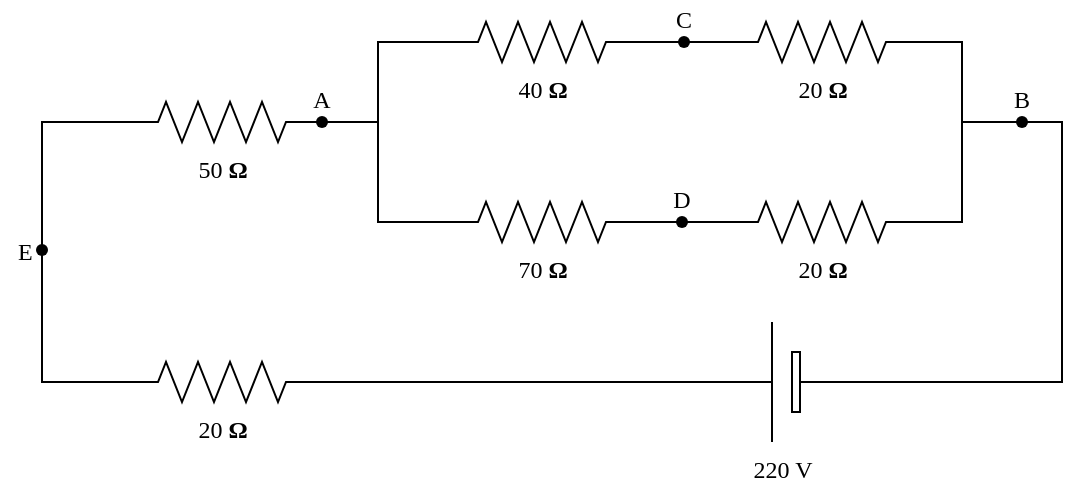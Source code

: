 <mxfile version="21.6.9" type="github">
  <diagram name="Page-1" id="7e0a89b8-554c-2b80-1dc8-d5c74ca68de4">
    <mxGraphModel dx="785" dy="381" grid="1" gridSize="10" guides="1" tooltips="1" connect="1" arrows="1" fold="1" page="1" pageScale="1" pageWidth="1100" pageHeight="850" background="none" math="0" shadow="0">
      <root>
        <mxCell id="0" />
        <mxCell id="1" parent="0" />
        <mxCell id="1cb643a89b7d889d-12" style="edgeStyle=orthogonalEdgeStyle;rounded=0;html=1;exitPerimeter=0;entryX=0;entryY=0.5;entryPerimeter=0;labelBackgroundColor=none;startArrow=none;startFill=0;startSize=5;endArrow=none;endFill=0;endSize=5;jettySize=auto;orthogonalLoop=1;strokeWidth=1;fontFamily=Verdana;fontSize=12;" parent="1" source="VuVPS5KJBOoQBnHny8Ev-2" target="1cb643a89b7d889d-2" edge="1">
          <mxGeometry relative="1" as="geometry" />
        </mxCell>
        <mxCell id="1cb643a89b7d889d-1" value="40&amp;nbsp;&lt;b&gt;Ω&lt;/b&gt;" style="verticalLabelPosition=bottom;shadow=0;dashed=0;align=center;html=1;verticalAlign=top;strokeWidth=1;shape=mxgraph.electrical.resistors.resistor_2;rounded=1;comic=0;labelBackgroundColor=none;fontFamily=Verdana;fontSize=12" parent="1" vertex="1">
          <mxGeometry x="322" y="120" width="100" height="20" as="geometry" />
        </mxCell>
        <mxCell id="1cb643a89b7d889d-15" style="edgeStyle=orthogonalEdgeStyle;rounded=0;html=1;exitX=1;exitY=0.5;exitPerimeter=0;labelBackgroundColor=none;startArrow=none;startFill=0;startSize=5;endArrow=none;endFill=0;endSize=5;jettySize=auto;orthogonalLoop=1;strokeWidth=1;fontFamily=Verdana;fontSize=12;" parent="1" source="1cb643a89b7d889d-2" edge="1" target="VuVPS5KJBOoQBnHny8Ev-1">
          <mxGeometry relative="1" as="geometry">
            <mxPoint x="612" y="170" as="targetPoint" />
            <Array as="points">
              <mxPoint x="582" y="130" />
              <mxPoint x="582" y="170" />
            </Array>
          </mxGeometry>
        </mxCell>
        <mxCell id="1cb643a89b7d889d-2" value="20&amp;nbsp;&lt;b&gt;Ω&lt;/b&gt;" style="verticalLabelPosition=bottom;shadow=0;dashed=0;align=center;html=1;verticalAlign=top;strokeWidth=1;shape=mxgraph.electrical.resistors.resistor_2;rounded=1;comic=0;labelBackgroundColor=none;fontFamily=Verdana;fontSize=12" parent="1" vertex="1">
          <mxGeometry x="462" y="120" width="100" height="20" as="geometry" />
        </mxCell>
        <mxCell id="1cb643a89b7d889d-13" style="edgeStyle=orthogonalEdgeStyle;rounded=0;html=1;exitX=1;exitY=0.5;exitPerimeter=0;labelBackgroundColor=none;startArrow=none;startFill=0;startSize=5;endArrow=none;endFill=0;endSize=5;jettySize=auto;orthogonalLoop=1;strokeWidth=1;fontFamily=Verdana;fontSize=12" parent="1" source="1cb643a89b7d889d-3" target="VuVPS5KJBOoQBnHny8Ev-8" edge="1">
          <mxGeometry relative="1" as="geometry" />
        </mxCell>
        <mxCell id="1cb643a89b7d889d-3" value="70&amp;nbsp;&lt;b&gt;Ω&lt;/b&gt;" style="verticalLabelPosition=bottom;shadow=0;dashed=0;align=center;html=1;verticalAlign=top;strokeWidth=1;shape=mxgraph.electrical.resistors.resistor_2;rounded=1;comic=0;labelBackgroundColor=none;fontFamily=Verdana;fontSize=12" parent="1" vertex="1">
          <mxGeometry x="322" y="210" width="100" height="20" as="geometry" />
        </mxCell>
        <mxCell id="1cb643a89b7d889d-14" style="edgeStyle=orthogonalEdgeStyle;rounded=0;html=1;exitX=1;exitY=0.5;exitPerimeter=0;labelBackgroundColor=none;startArrow=none;startFill=0;startSize=5;endArrow=none;endFill=0;endSize=5;jettySize=auto;orthogonalLoop=1;strokeWidth=1;fontFamily=Verdana;fontSize=12;" parent="1" source="1cb643a89b7d889d-4" edge="1" target="VuVPS5KJBOoQBnHny8Ev-1">
          <mxGeometry relative="1" as="geometry">
            <mxPoint x="670" y="180" as="targetPoint" />
            <Array as="points">
              <mxPoint x="582" y="220" />
              <mxPoint x="582" y="170" />
            </Array>
          </mxGeometry>
        </mxCell>
        <mxCell id="1cb643a89b7d889d-4" value="20&amp;nbsp;&lt;b&gt;Ω&lt;/b&gt;" style="verticalLabelPosition=bottom;shadow=0;dashed=0;align=center;html=1;verticalAlign=top;strokeWidth=1;shape=mxgraph.electrical.resistors.resistor_2;rounded=1;comic=0;labelBackgroundColor=none;fontFamily=Verdana;fontSize=12" parent="1" vertex="1">
          <mxGeometry x="462" y="210" width="100" height="20" as="geometry" />
        </mxCell>
        <mxCell id="1cb643a89b7d889d-10" style="edgeStyle=orthogonalEdgeStyle;rounded=0;html=1;entryX=0;entryY=0.5;entryPerimeter=0;labelBackgroundColor=none;startArrow=none;startFill=0;startSize=5;endArrow=none;endFill=0;endSize=5;jettySize=auto;orthogonalLoop=1;strokeWidth=1;fontFamily=Verdana;fontSize=12" parent="1" source="VuVPS5KJBOoQBnHny8Ev-4" target="1cb643a89b7d889d-1" edge="1">
          <mxGeometry relative="1" as="geometry">
            <Array as="points">
              <mxPoint x="290" y="170" />
              <mxPoint x="290" y="130" />
            </Array>
          </mxGeometry>
        </mxCell>
        <mxCell id="1cb643a89b7d889d-11" style="edgeStyle=orthogonalEdgeStyle;rounded=0;html=1;entryX=0;entryY=0.5;entryPerimeter=0;labelBackgroundColor=none;startArrow=none;startFill=0;startSize=5;endArrow=none;endFill=0;endSize=5;jettySize=auto;orthogonalLoop=1;strokeWidth=1;fontFamily=Verdana;fontSize=12;" parent="1" source="VuVPS5KJBOoQBnHny8Ev-4" target="1cb643a89b7d889d-3" edge="1">
          <mxGeometry relative="1" as="geometry">
            <Array as="points">
              <mxPoint x="290" y="170" />
              <mxPoint x="290" y="220" />
            </Array>
          </mxGeometry>
        </mxCell>
        <mxCell id="1cb643a89b7d889d-5" value="50&amp;nbsp;&lt;b&gt;Ω&lt;/b&gt;" style="verticalLabelPosition=bottom;shadow=0;dashed=0;align=center;html=1;verticalAlign=top;strokeWidth=1;shape=mxgraph.electrical.resistors.resistor_2;rounded=1;comic=0;labelBackgroundColor=none;fontFamily=Verdana;fontSize=12;" parent="1" vertex="1">
          <mxGeometry x="162" y="160" width="100" height="20" as="geometry" />
        </mxCell>
        <mxCell id="1cb643a89b7d889d-9" style="edgeStyle=orthogonalEdgeStyle;rounded=0;html=1;exitX=0;exitY=0.5;exitPerimeter=0;labelBackgroundColor=none;startArrow=none;startFill=0;startSize=5;endArrow=none;endFill=0;endSize=5;jettySize=auto;orthogonalLoop=1;strokeWidth=1;fontFamily=Verdana;fontSize=12" parent="1" source="1cb643a89b7d889d-6" target="VuVPS5KJBOoQBnHny8Ev-5" edge="1">
          <mxGeometry relative="1" as="geometry">
            <Array as="points">
              <mxPoint x="122" y="300" />
            </Array>
          </mxGeometry>
        </mxCell>
        <mxCell id="1cb643a89b7d889d-6" value="20&amp;nbsp;&lt;b&gt;Ω&lt;/b&gt;" style="verticalLabelPosition=bottom;shadow=0;dashed=0;align=center;html=1;verticalAlign=top;strokeWidth=1;shape=mxgraph.electrical.resistors.resistor_2;rounded=1;comic=0;labelBackgroundColor=none;fontFamily=Verdana;fontSize=12" parent="1" vertex="1">
          <mxGeometry x="162" y="290" width="100" height="20" as="geometry" />
        </mxCell>
        <mxCell id="1cb643a89b7d889d-8" style="edgeStyle=orthogonalEdgeStyle;rounded=0;html=1;exitX=1;exitY=0.5;exitPerimeter=0;entryX=1;entryY=0.5;entryPerimeter=0;labelBackgroundColor=none;startArrow=none;startFill=0;startSize=5;endArrow=none;endFill=0;endSize=5;jettySize=auto;orthogonalLoop=1;strokeWidth=1;fontFamily=Verdana;fontSize=12" parent="1" source="1cb643a89b7d889d-7" target="1cb643a89b7d889d-6" edge="1">
          <mxGeometry relative="1" as="geometry" />
        </mxCell>
        <mxCell id="1cb643a89b7d889d-16" style="edgeStyle=orthogonalEdgeStyle;rounded=0;html=1;exitX=0;exitY=0.5;exitPerimeter=0;labelBackgroundColor=none;startArrow=none;startFill=0;startSize=5;endArrow=none;endFill=0;endSize=5;jettySize=auto;orthogonalLoop=1;strokeWidth=1;fontFamily=Verdana;fontSize=12" parent="1" source="1cb643a89b7d889d-7" edge="1" target="VuVPS5KJBOoQBnHny8Ev-1">
          <mxGeometry relative="1" as="geometry">
            <mxPoint x="612" y="170" as="targetPoint" />
            <Array as="points">
              <mxPoint x="632" y="300" />
              <mxPoint x="632" y="170" />
            </Array>
          </mxGeometry>
        </mxCell>
        <mxCell id="1cb643a89b7d889d-7" value="220 V" style="verticalLabelPosition=bottom;shadow=0;dashed=0;align=center;fillColor=default;html=1;verticalAlign=top;strokeWidth=1;shape=mxgraph.electrical.miscellaneous.monocell_battery;rounded=1;comic=0;labelBackgroundColor=none;fontFamily=Verdana;fontSize=12;flipH=1;" parent="1" vertex="1">
          <mxGeometry x="442" y="270" width="100" height="60" as="geometry" />
        </mxCell>
        <mxCell id="VuVPS5KJBOoQBnHny8Ev-1" value="B" style="shape=waypoint;sketch=0;fillStyle=solid;size=6;pointerEvents=1;points=[];fillColor=none;resizable=0;rotatable=0;perimeter=centerPerimeter;snapToPoint=1;verticalAlign=top;spacingBottom=0;spacingTop=-5;fontFamily=Verdana;fontSize=12;" vertex="1" parent="1">
          <mxGeometry x="592" y="150" width="40" height="40" as="geometry" />
        </mxCell>
        <mxCell id="VuVPS5KJBOoQBnHny8Ev-2" value="C" style="shape=waypoint;sketch=0;fillStyle=solid;size=6;pointerEvents=1;points=[];fillColor=none;resizable=0;rotatable=0;perimeter=centerPerimeter;snapToPoint=1;verticalAlign=top;spacingBottom=0;spacingTop=-5;fontFamily=Verdana;fontSize=12;" vertex="1" parent="1">
          <mxGeometry x="423" y="110" width="40" height="40" as="geometry" />
        </mxCell>
        <mxCell id="VuVPS5KJBOoQBnHny8Ev-3" value="" style="edgeStyle=orthogonalEdgeStyle;rounded=0;html=1;exitX=1;exitY=0.5;exitPerimeter=0;entryPerimeter=0;labelBackgroundColor=none;startArrow=none;startFill=0;startSize=5;endArrow=none;endFill=0;endSize=5;jettySize=auto;orthogonalLoop=1;strokeWidth=1;fontFamily=Verdana;fontSize=12;" edge="1" parent="1" source="1cb643a89b7d889d-1" target="VuVPS5KJBOoQBnHny8Ev-2">
          <mxGeometry relative="1" as="geometry">
            <mxPoint x="422" y="130.0" as="sourcePoint" />
            <mxPoint x="462" y="130.0" as="targetPoint" />
          </mxGeometry>
        </mxCell>
        <mxCell id="VuVPS5KJBOoQBnHny8Ev-4" value="A" style="shape=waypoint;sketch=0;fillStyle=solid;size=6;pointerEvents=1;points=[];fillColor=none;resizable=0;rotatable=0;perimeter=centerPerimeter;snapToPoint=1;verticalAlign=top;spacingBottom=0;spacingTop=-5;fontFamily=Verdana;fontSize=12;" vertex="1" parent="1">
          <mxGeometry x="242" y="150" width="40" height="40" as="geometry" />
        </mxCell>
        <mxCell id="VuVPS5KJBOoQBnHny8Ev-5" value="E" style="shape=waypoint;sketch=0;fillStyle=solid;size=6;pointerEvents=1;points=[];fillColor=none;resizable=0;rotatable=0;perimeter=centerPerimeter;snapToPoint=1;verticalAlign=middle;spacingBottom=0;spacingTop=0;fontFamily=Verdana;fontSize=12;labelPosition=center;verticalLabelPosition=middle;align=left;spacingRight=0;spacingLeft=6;" vertex="1" parent="1">
          <mxGeometry x="102" y="214" width="40" height="40" as="geometry" />
        </mxCell>
        <mxCell id="VuVPS5KJBOoQBnHny8Ev-7" style="edgeStyle=orthogonalEdgeStyle;rounded=0;html=1;labelBackgroundColor=none;startArrow=none;startFill=0;startSize=5;endArrow=none;endFill=0;endSize=5;jettySize=auto;orthogonalLoop=1;strokeWidth=1;fontFamily=Verdana;fontSize=12;entryX=0;entryY=0.5;entryDx=0;entryDy=0;entryPerimeter=0;" edge="1" parent="1" source="VuVPS5KJBOoQBnHny8Ev-5" target="1cb643a89b7d889d-5">
          <mxGeometry relative="1" as="geometry">
            <Array as="points">
              <mxPoint x="122" y="170" />
            </Array>
            <mxPoint x="172" y="310" as="sourcePoint" />
            <mxPoint x="132" y="244" as="targetPoint" />
          </mxGeometry>
        </mxCell>
        <mxCell id="VuVPS5KJBOoQBnHny8Ev-8" value="D" style="shape=waypoint;sketch=0;fillStyle=solid;size=6;pointerEvents=1;points=[];fillColor=none;resizable=0;rotatable=0;perimeter=centerPerimeter;snapToPoint=1;verticalAlign=top;spacingBottom=0;spacingTop=-5;fontFamily=Verdana;fontSize=12;" vertex="1" parent="1">
          <mxGeometry x="422" y="200" width="40" height="40" as="geometry" />
        </mxCell>
        <mxCell id="VuVPS5KJBOoQBnHny8Ev-9" style="edgeStyle=orthogonalEdgeStyle;rounded=0;html=1;labelBackgroundColor=none;startArrow=none;startFill=0;startSize=5;endArrow=none;endFill=0;endSize=5;jettySize=auto;orthogonalLoop=1;strokeWidth=1;fontFamily=Verdana;fontSize=12;entryX=0;entryY=0.5;entryDx=0;entryDy=0;entryPerimeter=0;" edge="1" parent="1" source="VuVPS5KJBOoQBnHny8Ev-8" target="1cb643a89b7d889d-4">
          <mxGeometry relative="1" as="geometry">
            <mxPoint x="432" y="230" as="sourcePoint" />
            <mxPoint x="452" y="230" as="targetPoint" />
          </mxGeometry>
        </mxCell>
      </root>
    </mxGraphModel>
  </diagram>
</mxfile>
